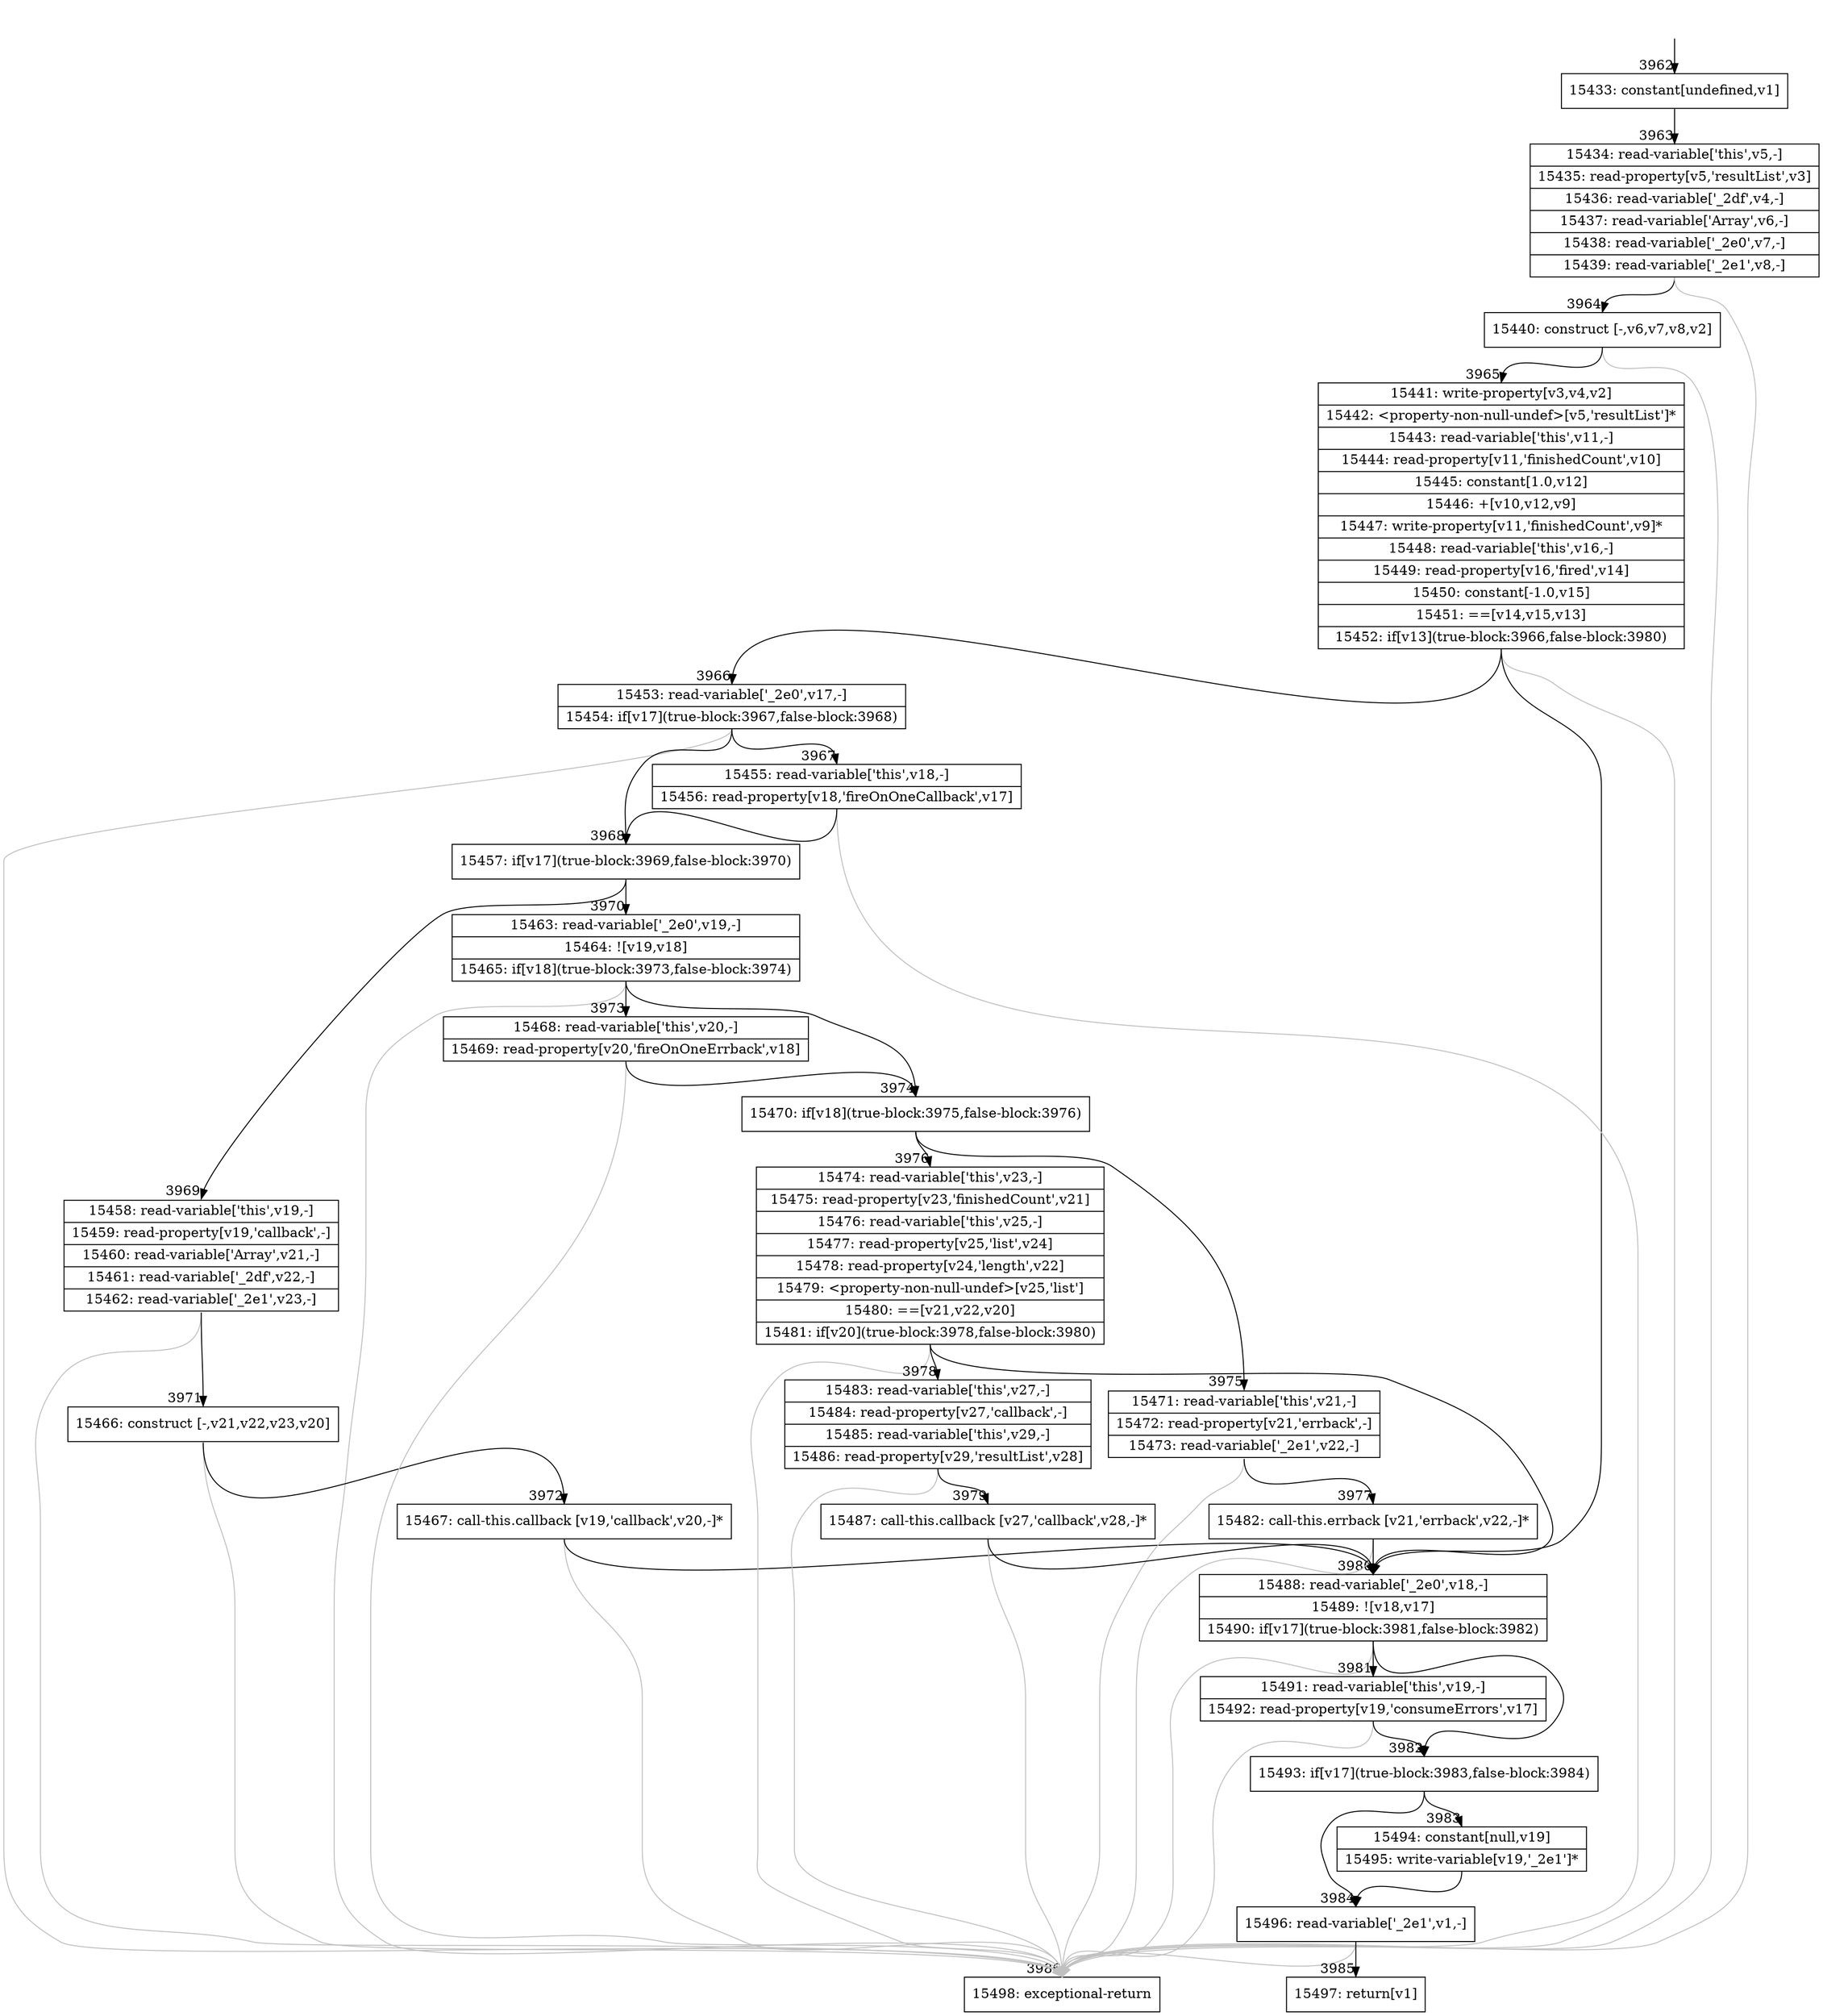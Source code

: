 digraph {
rankdir="TD"
BB_entry301[shape=none,label=""];
BB_entry301 -> BB3962 [tailport=s, headport=n, headlabel="    3962"]
BB3962 [shape=record label="{15433: constant[undefined,v1]}" ] 
BB3962 -> BB3963 [tailport=s, headport=n, headlabel="      3963"]
BB3963 [shape=record label="{15434: read-variable['this',v5,-]|15435: read-property[v5,'resultList',v3]|15436: read-variable['_2df',v4,-]|15437: read-variable['Array',v6,-]|15438: read-variable['_2e0',v7,-]|15439: read-variable['_2e1',v8,-]}" ] 
BB3963 -> BB3964 [tailport=s, headport=n, headlabel="      3964"]
BB3963 -> BB3986 [tailport=s, headport=n, color=gray, headlabel="      3986"]
BB3964 [shape=record label="{15440: construct [-,v6,v7,v8,v2]}" ] 
BB3964 -> BB3965 [tailport=s, headport=n, headlabel="      3965"]
BB3964 -> BB3986 [tailport=s, headport=n, color=gray]
BB3965 [shape=record label="{15441: write-property[v3,v4,v2]|15442: \<property-non-null-undef\>[v5,'resultList']*|15443: read-variable['this',v11,-]|15444: read-property[v11,'finishedCount',v10]|15445: constant[1.0,v12]|15446: +[v10,v12,v9]|15447: write-property[v11,'finishedCount',v9]*|15448: read-variable['this',v16,-]|15449: read-property[v16,'fired',v14]|15450: constant[-1.0,v15]|15451: ==[v14,v15,v13]|15452: if[v13](true-block:3966,false-block:3980)}" ] 
BB3965 -> BB3966 [tailport=s, headport=n, headlabel="      3966"]
BB3965 -> BB3980 [tailport=s, headport=n, headlabel="      3980"]
BB3965 -> BB3986 [tailport=s, headport=n, color=gray]
BB3966 [shape=record label="{15453: read-variable['_2e0',v17,-]|15454: if[v17](true-block:3967,false-block:3968)}" ] 
BB3966 -> BB3968 [tailport=s, headport=n, headlabel="      3968"]
BB3966 -> BB3967 [tailport=s, headport=n, headlabel="      3967"]
BB3966 -> BB3986 [tailport=s, headport=n, color=gray]
BB3967 [shape=record label="{15455: read-variable['this',v18,-]|15456: read-property[v18,'fireOnOneCallback',v17]}" ] 
BB3967 -> BB3968 [tailport=s, headport=n]
BB3967 -> BB3986 [tailport=s, headport=n, color=gray]
BB3968 [shape=record label="{15457: if[v17](true-block:3969,false-block:3970)}" ] 
BB3968 -> BB3969 [tailport=s, headport=n, headlabel="      3969"]
BB3968 -> BB3970 [tailport=s, headport=n, headlabel="      3970"]
BB3969 [shape=record label="{15458: read-variable['this',v19,-]|15459: read-property[v19,'callback',-]|15460: read-variable['Array',v21,-]|15461: read-variable['_2df',v22,-]|15462: read-variable['_2e1',v23,-]}" ] 
BB3969 -> BB3971 [tailport=s, headport=n, headlabel="      3971"]
BB3969 -> BB3986 [tailport=s, headport=n, color=gray]
BB3970 [shape=record label="{15463: read-variable['_2e0',v19,-]|15464: ![v19,v18]|15465: if[v18](true-block:3973,false-block:3974)}" ] 
BB3970 -> BB3974 [tailport=s, headport=n, headlabel="      3974"]
BB3970 -> BB3973 [tailport=s, headport=n, headlabel="      3973"]
BB3970 -> BB3986 [tailport=s, headport=n, color=gray]
BB3971 [shape=record label="{15466: construct [-,v21,v22,v23,v20]}" ] 
BB3971 -> BB3972 [tailport=s, headport=n, headlabel="      3972"]
BB3971 -> BB3986 [tailport=s, headport=n, color=gray]
BB3972 [shape=record label="{15467: call-this.callback [v19,'callback',v20,-]*}" ] 
BB3972 -> BB3980 [tailport=s, headport=n]
BB3972 -> BB3986 [tailport=s, headport=n, color=gray]
BB3973 [shape=record label="{15468: read-variable['this',v20,-]|15469: read-property[v20,'fireOnOneErrback',v18]}" ] 
BB3973 -> BB3974 [tailport=s, headport=n]
BB3973 -> BB3986 [tailport=s, headport=n, color=gray]
BB3974 [shape=record label="{15470: if[v18](true-block:3975,false-block:3976)}" ] 
BB3974 -> BB3975 [tailport=s, headport=n, headlabel="      3975"]
BB3974 -> BB3976 [tailport=s, headport=n, headlabel="      3976"]
BB3975 [shape=record label="{15471: read-variable['this',v21,-]|15472: read-property[v21,'errback',-]|15473: read-variable['_2e1',v22,-]}" ] 
BB3975 -> BB3977 [tailport=s, headport=n, headlabel="      3977"]
BB3975 -> BB3986 [tailport=s, headport=n, color=gray]
BB3976 [shape=record label="{15474: read-variable['this',v23,-]|15475: read-property[v23,'finishedCount',v21]|15476: read-variable['this',v25,-]|15477: read-property[v25,'list',v24]|15478: read-property[v24,'length',v22]|15479: \<property-non-null-undef\>[v25,'list']|15480: ==[v21,v22,v20]|15481: if[v20](true-block:3978,false-block:3980)}" ] 
BB3976 -> BB3978 [tailport=s, headport=n, headlabel="      3978"]
BB3976 -> BB3980 [tailport=s, headport=n]
BB3976 -> BB3986 [tailport=s, headport=n, color=gray]
BB3977 [shape=record label="{15482: call-this.errback [v21,'errback',v22,-]*}" ] 
BB3977 -> BB3980 [tailport=s, headport=n]
BB3977 -> BB3986 [tailport=s, headport=n, color=gray]
BB3978 [shape=record label="{15483: read-variable['this',v27,-]|15484: read-property[v27,'callback',-]|15485: read-variable['this',v29,-]|15486: read-property[v29,'resultList',v28]}" ] 
BB3978 -> BB3979 [tailport=s, headport=n, headlabel="      3979"]
BB3978 -> BB3986 [tailport=s, headport=n, color=gray]
BB3979 [shape=record label="{15487: call-this.callback [v27,'callback',v28,-]*}" ] 
BB3979 -> BB3980 [tailport=s, headport=n]
BB3979 -> BB3986 [tailport=s, headport=n, color=gray]
BB3980 [shape=record label="{15488: read-variable['_2e0',v18,-]|15489: ![v18,v17]|15490: if[v17](true-block:3981,false-block:3982)}" ] 
BB3980 -> BB3982 [tailport=s, headport=n, headlabel="      3982"]
BB3980 -> BB3981 [tailport=s, headport=n, headlabel="      3981"]
BB3980 -> BB3986 [tailport=s, headport=n, color=gray]
BB3981 [shape=record label="{15491: read-variable['this',v19,-]|15492: read-property[v19,'consumeErrors',v17]}" ] 
BB3981 -> BB3982 [tailport=s, headport=n]
BB3981 -> BB3986 [tailport=s, headport=n, color=gray]
BB3982 [shape=record label="{15493: if[v17](true-block:3983,false-block:3984)}" ] 
BB3982 -> BB3983 [tailport=s, headport=n, headlabel="      3983"]
BB3982 -> BB3984 [tailport=s, headport=n, headlabel="      3984"]
BB3983 [shape=record label="{15494: constant[null,v19]|15495: write-variable[v19,'_2e1']*}" ] 
BB3983 -> BB3984 [tailport=s, headport=n]
BB3984 [shape=record label="{15496: read-variable['_2e1',v1,-]}" ] 
BB3984 -> BB3985 [tailport=s, headport=n, headlabel="      3985"]
BB3984 -> BB3986 [tailport=s, headport=n, color=gray]
BB3985 [shape=record label="{15497: return[v1]}" ] 
BB3986 [shape=record label="{15498: exceptional-return}" ] 
//#$~ 2675
}
